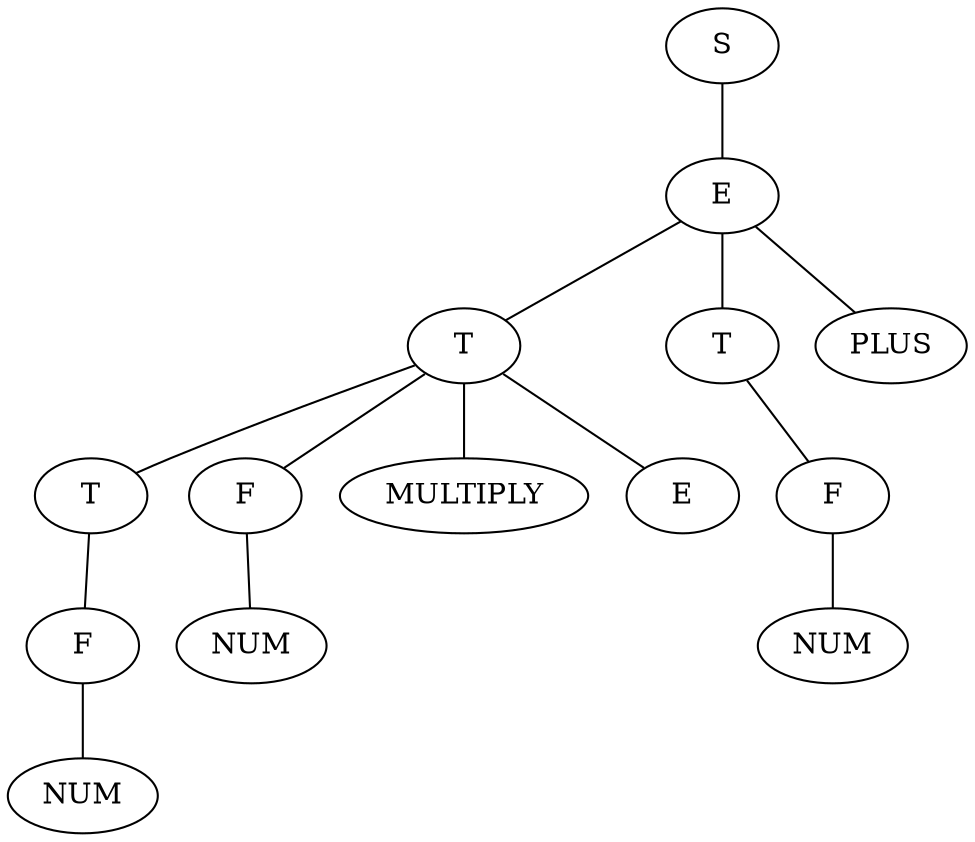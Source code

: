  graph G {
1 [label="NUM"];
2 [label="F"];
3 [label="T"];
4 [label="NUM"];
5 [label="F"];
6 [label="MULTIPLY"];
7 [label="T"];
8 [label="E"];
9 [label="NUM"];
10 [label="F"];
11 [label="T"];
12 [label="PLUS"];
13 [label="E"];
14 [label="S"];
2--1 ;
3--2 ;
5--4 ;
7--3, 6, 5, 8 ;
10--9 ;
11--10 ;
13--7, 12, 11 ;
14--13 ;

}
